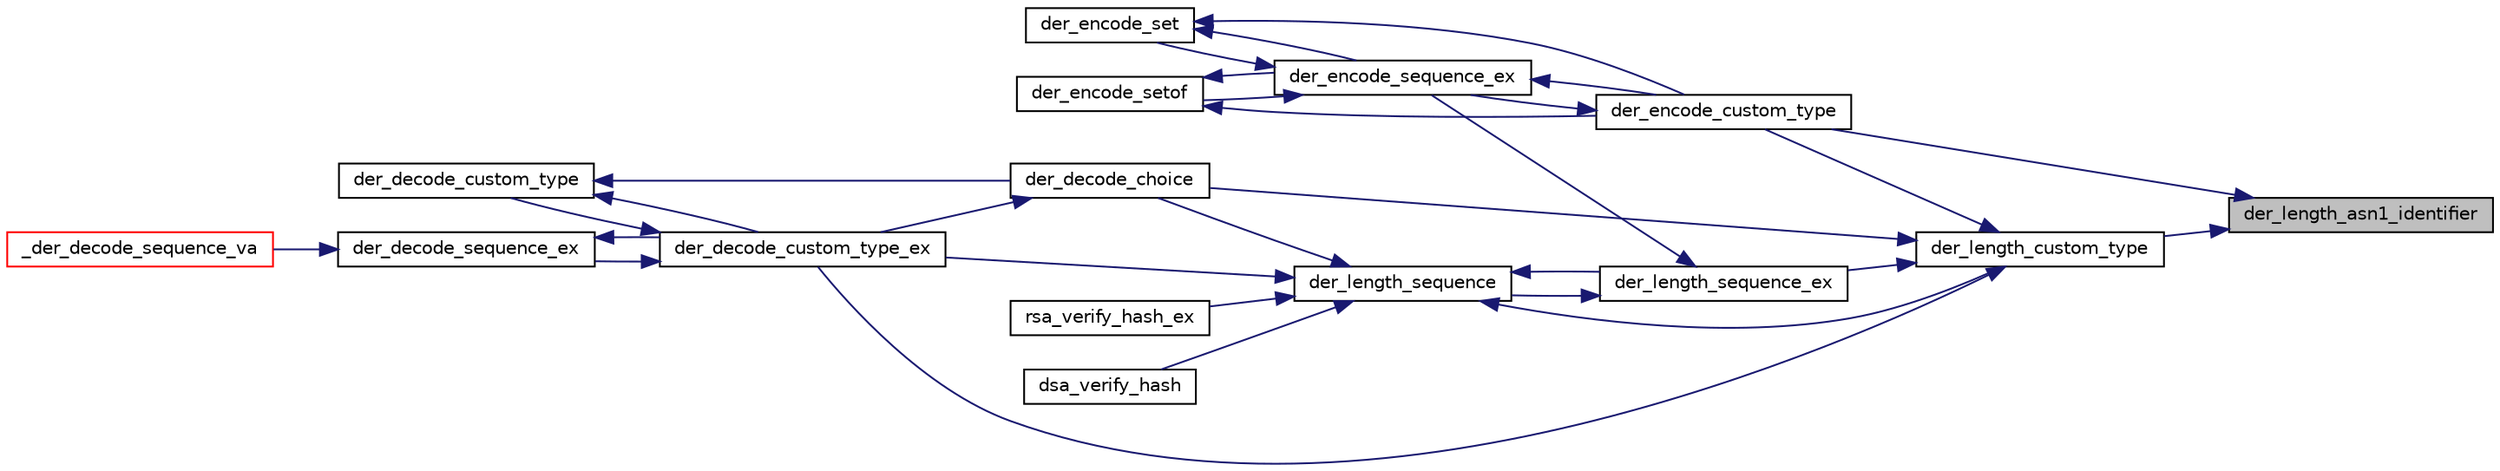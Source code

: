 digraph "der_length_asn1_identifier"
{
 // LATEX_PDF_SIZE
  edge [fontname="Helvetica",fontsize="10",labelfontname="Helvetica",labelfontsize="10"];
  node [fontname="Helvetica",fontsize="10",shape=record];
  rankdir="RL";
  Node274 [label="der_length_asn1_identifier",height=0.2,width=0.4,color="black", fillcolor="grey75", style="filled", fontcolor="black",tooltip="Determine the length required when encoding the ASN.1 Identifier."];
  Node274 -> Node275 [dir="back",color="midnightblue",fontsize="10",style="solid"];
  Node275 [label="der_encode_custom_type",height=0.2,width=0.4,color="black", fillcolor="white", style="filled",URL="$der__encode__custom__type_8c.html#a20c801e1d73f944c7f43acc2228211b2",tooltip="Encode a Custom Type."];
  Node275 -> Node276 [dir="back",color="midnightblue",fontsize="10",style="solid"];
  Node276 [label="der_encode_sequence_ex",height=0.2,width=0.4,color="black", fillcolor="white", style="filled",URL="$der__encode__sequence__ex_8c.html#af435bfc378dd9f42af2a211c0fe1aced",tooltip="Encode a SEQUENCE."];
  Node276 -> Node275 [dir="back",color="midnightblue",fontsize="10",style="solid"];
  Node276 -> Node277 [dir="back",color="midnightblue",fontsize="10",style="solid"];
  Node277 [label="der_encode_set",height=0.2,width=0.4,color="black", fillcolor="white", style="filled",URL="$der__encode__set_8c.html#a4aa04a42171146d2f510e41b84dd72f1",tooltip=" "];
  Node277 -> Node275 [dir="back",color="midnightblue",fontsize="10",style="solid"];
  Node277 -> Node276 [dir="back",color="midnightblue",fontsize="10",style="solid"];
  Node276 -> Node278 [dir="back",color="midnightblue",fontsize="10",style="solid"];
  Node278 [label="der_encode_setof",height=0.2,width=0.4,color="black", fillcolor="white", style="filled",URL="$der__encode__setof_8c.html#a5187d93224e9b002d4e7db8c7d721339",tooltip="Encode a SETOF stucture."];
  Node278 -> Node275 [dir="back",color="midnightblue",fontsize="10",style="solid"];
  Node278 -> Node276 [dir="back",color="midnightblue",fontsize="10",style="solid"];
  Node274 -> Node279 [dir="back",color="midnightblue",fontsize="10",style="solid"];
  Node279 [label="der_length_custom_type",height=0.2,width=0.4,color="black", fillcolor="white", style="filled",URL="$der__length__custom__type_8c.html#aff691792e4f0be46252fad3b9aa4955c",tooltip="Get the length of a DER custom type."];
  Node279 -> Node280 [dir="back",color="midnightblue",fontsize="10",style="solid"];
  Node280 [label="der_decode_choice",height=0.2,width=0.4,color="black", fillcolor="white", style="filled",URL="$der__decode__choice_8c.html#abbc3f8406cbf0c2d75b1c801192dcad4",tooltip="Decode a CHOICE."];
  Node280 -> Node281 [dir="back",color="midnightblue",fontsize="10",style="solid"];
  Node281 [label="der_decode_custom_type_ex",height=0.2,width=0.4,color="black", fillcolor="white", style="filled",URL="$der__decode__custom__type_8c.html#aaa3acc13042e5d9244ac279a354775fe",tooltip="Extended-decode a Custom type."];
  Node281 -> Node282 [dir="back",color="midnightblue",fontsize="10",style="solid"];
  Node282 [label="der_decode_custom_type",height=0.2,width=0.4,color="black", fillcolor="white", style="filled",URL="$der__decode__custom__type_8c.html#a698f6c64586707819ebd6f90a14264e8",tooltip="Decode a Custom type."];
  Node282 -> Node280 [dir="back",color="midnightblue",fontsize="10",style="solid"];
  Node282 -> Node281 [dir="back",color="midnightblue",fontsize="10",style="solid"];
  Node281 -> Node283 [dir="back",color="midnightblue",fontsize="10",style="solid"];
  Node283 [label="der_decode_sequence_ex",height=0.2,width=0.4,color="black", fillcolor="white", style="filled",URL="$der__decode__sequence__ex_8c.html#a388cbc3f5c404637bc51f9dfb2d4f677",tooltip="Decode a SEQUENCE."];
  Node283 -> Node281 [dir="back",color="midnightblue",fontsize="10",style="solid"];
  Node283 -> Node284 [dir="back",color="midnightblue",fontsize="10",style="solid"];
  Node284 [label="_der_decode_sequence_va",height=0.2,width=0.4,color="red", fillcolor="white", style="filled",URL="$der__decode__sequence__multi_8c.html#a1c505b541a0ed6ddcdccc8ddcef9ed9e",tooltip="Decode a SEQUENCE type using a VA list."];
  Node279 -> Node281 [dir="back",color="midnightblue",fontsize="10",style="solid"];
  Node279 -> Node275 [dir="back",color="midnightblue",fontsize="10",style="solid"];
  Node279 -> Node298 [dir="back",color="midnightblue",fontsize="10",style="solid"];
  Node298 [label="der_length_sequence_ex",height=0.2,width=0.4,color="black", fillcolor="white", style="filled",URL="$der__length__sequence_8c.html#ad3804ae56675e41a9d142c62d6c3bb2d",tooltip=" "];
  Node298 -> Node276 [dir="back",color="midnightblue",fontsize="10",style="solid"];
  Node298 -> Node299 [dir="back",color="midnightblue",fontsize="10",style="solid"];
  Node299 [label="der_length_sequence",height=0.2,width=0.4,color="black", fillcolor="white", style="filled",URL="$der__length__sequence_8c.html#a46c60ff7d1e17a527913809bffe41546",tooltip="Get the length of a DER sequence."];
  Node299 -> Node280 [dir="back",color="midnightblue",fontsize="10",style="solid"];
  Node299 -> Node281 [dir="back",color="midnightblue",fontsize="10",style="solid"];
  Node299 -> Node279 [dir="back",color="midnightblue",fontsize="10",style="solid"];
  Node299 -> Node298 [dir="back",color="midnightblue",fontsize="10",style="solid"];
  Node299 -> Node300 [dir="back",color="midnightblue",fontsize="10",style="solid"];
  Node300 [label="dsa_verify_hash",height=0.2,width=0.4,color="black", fillcolor="white", style="filled",URL="$dsa__verify__hash_8c.html#ac636d46984e6c51a1e60a3d27a5a7da1",tooltip="Verify a DSA signature."];
  Node299 -> Node301 [dir="back",color="midnightblue",fontsize="10",style="solid"];
  Node301 [label="rsa_verify_hash_ex",height=0.2,width=0.4,color="black", fillcolor="white", style="filled",URL="$rsa__verify__hash_8c.html#af3e9ec6fff93de785cd2528f5b295ca2",tooltip="PKCS #1 de-sign then v1.5 or PSS depad."];
}

